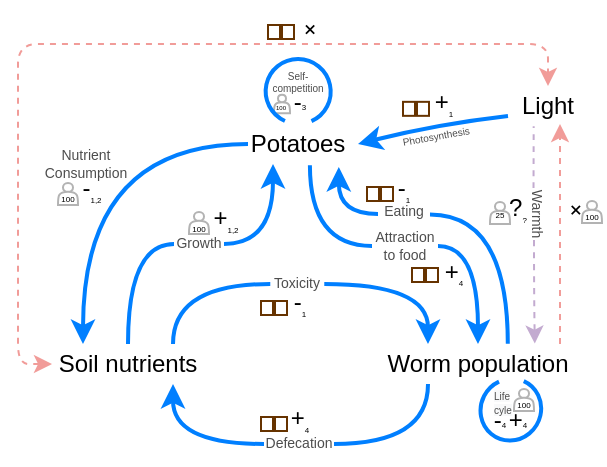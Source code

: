 <mxfile version="13.5.8" type="device"><diagram id="OpW7mURstg65_GHHhpdu" name="Page-1"><mxGraphModel dx="391" dy="231" grid="1" gridSize="10" guides="1" tooltips="1" connect="1" arrows="1" fold="1" page="1" pageScale="1" pageWidth="850" pageHeight="1100" math="0" shadow="0"><root><mxCell id="0"/><mxCell id="1" parent="0"/><mxCell id="hKVIvJN-QkQKPW52g4FX-75" value="" style="verticalLabelPosition=bottom;verticalAlign=top;html=1;shape=mxgraph.basic.arc;startAngle=0.234;endAngle=0.1;rotation=-60;strokeColor=#007FFF;strokeWidth=2;" vertex="1" parent="1"><mxGeometry x="390.81" y="247.8" width="31.23" height="30" as="geometry"/></mxCell><mxCell id="hKVIvJN-QkQKPW52g4FX-64" value="&lt;p style=&quot;line-height: 50%; font-size: 3px;&quot;&gt;&lt;font style=&quot;font-size: 3px; line-height: 33%;&quot;&gt;100&lt;/font&gt;&lt;/p&gt;" style="shape=actor;whiteSpace=wrap;html=1;rounded=0;glass=0;strokeWidth=1;fontSize=3;strokeColor=#B3B3B3;fillColor=none;spacing=2;spacingTop=4;spacingLeft=-1;" vertex="1" parent="1"><mxGeometry x="288" y="105.39" width="8" height="9.22" as="geometry"/></mxCell><mxCell id="hKVIvJN-QkQKPW52g4FX-20" value="" style="verticalLabelPosition=bottom;verticalAlign=top;html=1;shape=mxgraph.basic.arc;startAngle=0.234;endAngle=0.1;rotation=120;strokeColor=#007FFF;strokeWidth=2;" vertex="1" parent="1"><mxGeometry x="283.91" y="87.44" width="32.36" height="32.56" as="geometry"/></mxCell><mxCell id="hKVIvJN-QkQKPW52g4FX-7" style="edgeStyle=orthogonalEdgeStyle;curved=1;orthogonalLoop=1;jettySize=auto;html=1;entryX=0.25;entryY=0;entryDx=0;entryDy=0;strokeColor=#007FFF;strokeWidth=2;exitX=0;exitY=0.5;exitDx=0;exitDy=0;" edge="1" parent="1" source="hKVIvJN-QkQKPW52g4FX-1" target="hKVIvJN-QkQKPW52g4FX-3"><mxGeometry relative="1" as="geometry"><mxPoint x="250" y="130" as="sourcePoint"/><Array as="points"><mxPoint x="193" y="130"/></Array></mxGeometry></mxCell><mxCell id="hKVIvJN-QkQKPW52g4FX-13" style="edgeStyle=orthogonalEdgeStyle;curved=1;orthogonalLoop=1;jettySize=auto;html=1;exitX=1;exitY=0.5;exitDx=0;exitDy=0;entryX=0.5;entryY=0;entryDx=0;entryDy=0;strokeColor=#007FFF;strokeWidth=2;" edge="1" parent="1" source="hKVIvJN-QkQKPW52g4FX-35" target="hKVIvJN-QkQKPW52g4FX-4"><mxGeometry relative="1" as="geometry"><Array as="points"><mxPoint x="390" y="181"/></Array></mxGeometry></mxCell><mxCell id="hKVIvJN-QkQKPW52g4FX-36" style="edgeStyle=orthogonalEdgeStyle;orthogonalLoop=1;jettySize=auto;html=1;exitX=0.619;exitY=1.033;exitDx=0;exitDy=0;entryX=0;entryY=0.5;entryDx=0;entryDy=0;startArrow=none;startFill=0;strokeWidth=2;fontSize=7;fontColor=#4D4D4D;curved=1;strokeColor=#007FFF;endArrow=none;endFill=0;exitPerimeter=0;" edge="1" parent="1" source="hKVIvJN-QkQKPW52g4FX-1" target="hKVIvJN-QkQKPW52g4FX-35"><mxGeometry relative="1" as="geometry"/></mxCell><mxCell id="hKVIvJN-QkQKPW52g4FX-68" style="edgeStyle=orthogonalEdgeStyle;curved=1;orthogonalLoop=1;jettySize=auto;html=1;entryX=0.629;entryY=-0.008;entryDx=0;entryDy=0;entryPerimeter=0;startArrow=none;startFill=0;endArrow=none;endFill=0;strokeColor=#007FFF;strokeWidth=2;fontSize=3;fontColor=#4D4D4D;exitX=1;exitY=0.75;exitDx=0;exitDy=0;" edge="1" parent="1" source="hKVIvJN-QkQKPW52g4FX-69"><mxGeometry relative="1" as="geometry"><mxPoint x="321.55" y="140.66" as="sourcePoint"/><mxPoint x="404.9" y="229.84" as="targetPoint"/><Array as="points"><mxPoint x="405" y="165"/></Array></mxGeometry></mxCell><mxCell id="hKVIvJN-QkQKPW52g4FX-1" value="Potatoes" style="text;html=1;strokeColor=none;fillColor=none;align=center;verticalAlign=middle;whiteSpace=wrap;rounded=0;" vertex="1" parent="1"><mxGeometry x="275" y="120" width="50" height="20" as="geometry"/></mxCell><mxCell id="hKVIvJN-QkQKPW52g4FX-2" value="Light" style="text;html=1;strokeColor=none;fillColor=none;align=center;verticalAlign=middle;whiteSpace=wrap;rounded=0;" vertex="1" parent="1"><mxGeometry x="405" y="101" width="40" height="20" as="geometry"/></mxCell><mxCell id="hKVIvJN-QkQKPW52g4FX-8" style="edgeStyle=orthogonalEdgeStyle;curved=1;orthogonalLoop=1;jettySize=auto;html=1;exitX=1;exitY=0.5;exitDx=0;exitDy=0;entryX=0.25;entryY=1;entryDx=0;entryDy=0;strokeColor=#007FFF;strokeWidth=2;" edge="1" parent="1" source="hKVIvJN-QkQKPW52g4FX-54" target="hKVIvJN-QkQKPW52g4FX-1"><mxGeometry relative="1" as="geometry"><Array as="points"><mxPoint x="288" y="180"/></Array></mxGeometry></mxCell><mxCell id="hKVIvJN-QkQKPW52g4FX-9" style="edgeStyle=orthogonalEdgeStyle;curved=1;orthogonalLoop=1;jettySize=auto;html=1;exitX=1;exitY=0.5;exitDx=0;exitDy=0;entryX=0.25;entryY=0;entryDx=0;entryDy=0;strokeColor=#007FFF;strokeWidth=2;" edge="1" parent="1" source="hKVIvJN-QkQKPW52g4FX-40" target="hKVIvJN-QkQKPW52g4FX-4"><mxGeometry relative="1" as="geometry"><Array as="points"><mxPoint x="365" y="200"/></Array></mxGeometry></mxCell><mxCell id="hKVIvJN-QkQKPW52g4FX-27" style="edgeStyle=orthogonalEdgeStyle;orthogonalLoop=1;jettySize=auto;html=1;exitX=0;exitY=0.5;exitDx=0;exitDy=0;strokeWidth=1;rounded=1;dashed=1;strokeColor=#F19C99;startArrow=classic;startFill=1;entryX=0.5;entryY=0;entryDx=0;entryDy=0;" edge="1" parent="1" target="hKVIvJN-QkQKPW52g4FX-2"><mxGeometry relative="1" as="geometry"><mxPoint x="177" y="240" as="sourcePoint"/><mxPoint x="412" y="100" as="targetPoint"/><Array as="points"><mxPoint x="160" y="240"/><mxPoint x="160" y="80"/><mxPoint x="425" y="80"/></Array></mxGeometry></mxCell><mxCell id="hKVIvJN-QkQKPW52g4FX-41" style="edgeStyle=orthogonalEdgeStyle;curved=1;orthogonalLoop=1;jettySize=auto;html=1;exitX=0.75;exitY=0;exitDx=0;exitDy=0;entryX=0;entryY=0.5;entryDx=0;entryDy=0;startArrow=none;startFill=0;endArrow=none;endFill=0;strokeColor=#007FFF;strokeWidth=2;fontSize=7;fontColor=#4D4D4D;" edge="1" parent="1" source="hKVIvJN-QkQKPW52g4FX-3" target="hKVIvJN-QkQKPW52g4FX-40"><mxGeometry relative="1" as="geometry"/></mxCell><mxCell id="hKVIvJN-QkQKPW52g4FX-3" value="Soil nutrients" style="text;html=1;strokeColor=none;fillColor=none;align=center;verticalAlign=middle;whiteSpace=wrap;rounded=0;" vertex="1" parent="1"><mxGeometry x="170" y="230" width="90" height="20" as="geometry"/></mxCell><mxCell id="hKVIvJN-QkQKPW52g4FX-10" style="edgeStyle=orthogonalEdgeStyle;curved=1;orthogonalLoop=1;jettySize=auto;html=1;exitX=0;exitY=0.5;exitDx=0;exitDy=0;entryX=0.75;entryY=1;entryDx=0;entryDy=0;strokeColor=#007FFF;strokeWidth=2;" edge="1" parent="1" source="hKVIvJN-QkQKPW52g4FX-37" target="hKVIvJN-QkQKPW52g4FX-3"><mxGeometry relative="1" as="geometry"><Array as="points"/></mxGeometry></mxCell><mxCell id="hKVIvJN-QkQKPW52g4FX-28" style="edgeStyle=orthogonalEdgeStyle;rounded=1;orthogonalLoop=1;jettySize=auto;html=1;dashed=1;strokeWidth=1;strokeColor=#F19C99;exitX=0.75;exitY=0;exitDx=0;exitDy=0;" edge="1" parent="1"><mxGeometry relative="1" as="geometry"><mxPoint x="431" y="230" as="sourcePoint"/><mxPoint x="431" y="120" as="targetPoint"/><Array as="points"><mxPoint x="431" y="190"/><mxPoint x="431" y="190"/></Array></mxGeometry></mxCell><mxCell id="hKVIvJN-QkQKPW52g4FX-39" style="edgeStyle=orthogonalEdgeStyle;curved=1;orthogonalLoop=1;jettySize=auto;html=1;exitX=0.25;exitY=1;exitDx=0;exitDy=0;entryX=1;entryY=0.5;entryDx=0;entryDy=0;startArrow=none;startFill=0;endArrow=none;endFill=0;strokeColor=#007FFF;strokeWidth=2;fontSize=7;fontColor=#4D4D4D;" edge="1" parent="1" source="hKVIvJN-QkQKPW52g4FX-4" target="hKVIvJN-QkQKPW52g4FX-37"><mxGeometry relative="1" as="geometry"/></mxCell><mxCell id="hKVIvJN-QkQKPW52g4FX-4" value="Worm population" style="text;html=1;strokeColor=none;fillColor=none;align=center;verticalAlign=middle;whiteSpace=wrap;rounded=0;" vertex="1" parent="1"><mxGeometry x="340" y="230" width="100" height="20" as="geometry"/></mxCell><mxCell id="hKVIvJN-QkQKPW52g4FX-5" value="" style="endArrow=classic;html=1;exitX=0;exitY=0.75;exitDx=0;exitDy=0;curved=1;strokeWidth=2;strokeColor=#007FFF;" edge="1" parent="1" source="hKVIvJN-QkQKPW52g4FX-2"><mxGeometry width="50" height="50" relative="1" as="geometry"><mxPoint x="270" y="860" as="sourcePoint"/><mxPoint x="330" y="130" as="targetPoint"/><Array as="points"><mxPoint x="370" y="120"/></Array></mxGeometry></mxCell><mxCell id="hKVIvJN-QkQKPW52g4FX-14" value="-&lt;sub style=&quot;font-size: 4px&quot;&gt;1,2&lt;/sub&gt;" style="text;html=1;strokeColor=none;fillColor=none;align=center;verticalAlign=middle;whiteSpace=wrap;rounded=0;" vertex="1" parent="1"><mxGeometry x="187" y="143" width="20" height="20" as="geometry"/></mxCell><mxCell id="hKVIvJN-QkQKPW52g4FX-15" value="-&lt;span style=&quot;font-size: 4px&quot;&gt;3&lt;/span&gt;" style="text;html=1;strokeColor=none;fillColor=none;align=center;verticalAlign=middle;whiteSpace=wrap;rounded=0;" vertex="1" parent="1"><mxGeometry x="290.64" y="99" width="20" height="20" as="geometry"/></mxCell><mxCell id="hKVIvJN-QkQKPW52g4FX-21" value="+&lt;sub style=&quot;font-size: 4px&quot;&gt;1,2&lt;/sub&gt;" style="text;html=1;strokeColor=none;fillColor=none;align=center;verticalAlign=middle;whiteSpace=wrap;rounded=0;" vertex="1" parent="1"><mxGeometry x="254" y="158" width="20" height="20" as="geometry"/></mxCell><mxCell id="hKVIvJN-QkQKPW52g4FX-22" value="+&lt;sub style=&quot;font-size: 4px&quot;&gt;4&lt;/sub&gt;" style="text;html=1;strokeColor=none;fillColor=none;align=center;verticalAlign=middle;whiteSpace=wrap;rounded=0;" vertex="1" parent="1"><mxGeometry x="291" y="258" width="20" height="20" as="geometry"/></mxCell><mxCell id="hKVIvJN-QkQKPW52g4FX-23" value="-&lt;sub style=&quot;font-size: 4px&quot;&gt;1&lt;/sub&gt;" style="text;html=1;strokeColor=none;fillColor=none;align=center;verticalAlign=middle;whiteSpace=wrap;rounded=0;" vertex="1" parent="1"><mxGeometry x="291" y="200" width="20" height="20" as="geometry"/></mxCell><mxCell id="hKVIvJN-QkQKPW52g4FX-24" value="+&lt;sub style=&quot;font-size: 4px&quot;&gt;1&lt;/sub&gt;" style="text;html=1;strokeColor=none;fillColor=none;align=center;verticalAlign=middle;whiteSpace=wrap;rounded=0;" vertex="1" parent="1"><mxGeometry x="363" y="100.42" width="20" height="20" as="geometry"/></mxCell><mxCell id="hKVIvJN-QkQKPW52g4FX-25" value="+&lt;font size=&quot;1&quot;&gt;&lt;sub style=&quot;font-size: 4px&quot;&gt;4&lt;/sub&gt;&lt;/font&gt;" style="text;html=1;strokeColor=none;fillColor=none;align=center;verticalAlign=middle;whiteSpace=wrap;rounded=0;" vertex="1" parent="1"><mxGeometry x="368" y="184" width="20" height="20" as="geometry"/></mxCell><mxCell id="hKVIvJN-QkQKPW52g4FX-29" value="+" style="text;html=1;strokeColor=none;fillColor=none;align=center;verticalAlign=middle;whiteSpace=wrap;rounded=0;rotation=45;" vertex="1" parent="1"><mxGeometry x="296.27" y="63" width="20" height="20" as="geometry"/></mxCell><mxCell id="hKVIvJN-QkQKPW52g4FX-30" value="+" style="text;html=1;strokeColor=none;fillColor=none;align=center;verticalAlign=middle;whiteSpace=wrap;rounded=0;rotation=45;" vertex="1" parent="1"><mxGeometry x="429" y="153" width="20" height="20" as="geometry"/></mxCell><mxCell id="hKVIvJN-QkQKPW52g4FX-33" value="?&lt;sub style=&quot;font-size: 4px&quot;&gt;?&lt;/sub&gt;" style="text;html=1;strokeColor=none;fillColor=none;align=center;verticalAlign=middle;whiteSpace=wrap;rounded=0;" vertex="1" parent="1"><mxGeometry x="400" y="153" width="20" height="20" as="geometry"/></mxCell><mxCell id="hKVIvJN-QkQKPW52g4FX-35" value="Attraction&lt;br&gt;to food" style="text;html=1;strokeColor=none;fillColor=none;align=center;verticalAlign=middle;whiteSpace=wrap;rounded=0;fontSize=7;fontColor=#4D4D4D;" vertex="1" parent="1"><mxGeometry x="337" y="171" width="33" height="20" as="geometry"/></mxCell><mxCell id="hKVIvJN-QkQKPW52g4FX-37" value="Defecation" style="text;html=1;strokeColor=none;fillColor=none;align=center;verticalAlign=middle;whiteSpace=wrap;rounded=0;fontSize=7;fontColor=#4D4D4D;" vertex="1" parent="1"><mxGeometry x="283" y="270" width="35" height="20" as="geometry"/></mxCell><mxCell id="hKVIvJN-QkQKPW52g4FX-40" value="Toxicity" style="text;html=1;strokeColor=none;fillColor=none;align=center;verticalAlign=middle;whiteSpace=wrap;rounded=0;fontSize=7;fontColor=#4D4D4D;" vertex="1" parent="1"><mxGeometry x="286.14" y="190" width="27" height="20" as="geometry"/></mxCell><mxCell id="hKVIvJN-QkQKPW52g4FX-44" style="edgeStyle=orthogonalEdgeStyle;curved=1;orthogonalLoop=1;jettySize=auto;html=1;exitX=1;exitY=0.5;exitDx=0;exitDy=0;entryX=0.624;entryY=-0.01;entryDx=0;entryDy=0;entryPerimeter=0;startArrow=none;startFill=0;endArrow=classic;endFill=1;strokeWidth=1;fontSize=7;fontColor=#4D4D4D;strokeColor=#C3ABD0;dashed=1;" edge="1" parent="1"><mxGeometry relative="1" as="geometry"><mxPoint x="418" y="178" as="sourcePoint"/><mxPoint x="418.4" y="229.8" as="targetPoint"/><Array as="points"><mxPoint x="418" y="204"/><mxPoint x="418" y="204"/></Array></mxGeometry></mxCell><mxCell id="hKVIvJN-QkQKPW52g4FX-45" style="edgeStyle=orthogonalEdgeStyle;curved=1;orthogonalLoop=1;jettySize=auto;html=1;exitX=0;exitY=0.724;exitDx=0;exitDy=0;entryX=0.321;entryY=1.007;entryDx=0;entryDy=0;entryPerimeter=0;dashed=1;startArrow=none;startFill=0;endArrow=none;endFill=0;strokeColor=#C3ABD0;strokeWidth=1;fontSize=7;fontColor=#4D4D4D;exitPerimeter=0;" edge="1" parent="1" source="hKVIvJN-QkQKPW52g4FX-42" target="hKVIvJN-QkQKPW52g4FX-2"><mxGeometry relative="1" as="geometry"/></mxCell><mxCell id="hKVIvJN-QkQKPW52g4FX-42" value="Warmth" style="text;html=1;strokeColor=none;fillColor=none;align=center;verticalAlign=middle;whiteSpace=wrap;rounded=0;fontSize=7;fontColor=#4D4D4D;rotation=90;spacingTop=2;" vertex="1" parent="1"><mxGeometry x="407" y="160" width="26" height="10" as="geometry"/></mxCell><mxCell id="hKVIvJN-QkQKPW52g4FX-46" value="Photosynthesis" style="text;html=1;strokeColor=none;fillColor=none;align=center;verticalAlign=middle;whiteSpace=wrap;rounded=0;fontSize=5;fontColor=#4D4D4D;rotation=-10;" vertex="1" parent="1"><mxGeometry x="354" y="115.42" width="30" height="20" as="geometry"/></mxCell><mxCell id="hKVIvJN-QkQKPW52g4FX-47" value="Self-competition" style="text;html=1;strokeColor=none;fillColor=none;align=center;verticalAlign=middle;whiteSpace=wrap;rounded=0;fontSize=5;fontColor=#4D4D4D;rotation=0;arcSize=0;glass=0;" vertex="1" parent="1"><mxGeometry x="285.0" y="88.42" width="30.17" height="20" as="geometry"/></mxCell><mxCell id="hKVIvJN-QkQKPW52g4FX-48" value="Nutrient&lt;br&gt;Consumption" style="text;html=1;strokeColor=none;fillColor=none;align=center;verticalAlign=middle;whiteSpace=wrap;rounded=0;fontSize=7;fontColor=#4D4D4D;rotation=0;" vertex="1" parent="1"><mxGeometry x="173" y="135.42" width="42" height="10" as="geometry"/></mxCell><mxCell id="hKVIvJN-QkQKPW52g4FX-54" value="Growth" style="text;html=1;strokeColor=none;fillColor=none;align=center;verticalAlign=middle;whiteSpace=wrap;rounded=0;fontSize=7;fontColor=#4D4D4D;rotation=0;" vertex="1" parent="1"><mxGeometry x="238" y="175" width="25" height="10" as="geometry"/></mxCell><mxCell id="hKVIvJN-QkQKPW52g4FX-55" style="edgeStyle=orthogonalEdgeStyle;curved=1;orthogonalLoop=1;jettySize=auto;html=1;exitX=0.5;exitY=0;exitDx=0;exitDy=0;entryX=0;entryY=0.5;entryDx=0;entryDy=0;strokeColor=#007FFF;strokeWidth=2;endArrow=none;endFill=0;" edge="1" parent="1" source="hKVIvJN-QkQKPW52g4FX-3" target="hKVIvJN-QkQKPW52g4FX-54"><mxGeometry relative="1" as="geometry"><mxPoint x="215" y="230" as="sourcePoint"/><mxPoint x="287.5" y="140" as="targetPoint"/></mxGeometry></mxCell><mxCell id="hKVIvJN-QkQKPW52g4FX-57" value="&lt;p style=&quot;line-height: 50%&quot;&gt;&lt;font style=&quot;font-size: 4px ; line-height: 33%&quot;&gt;25&lt;/font&gt;&lt;/p&gt;" style="shape=actor;whiteSpace=wrap;html=1;rounded=0;glass=0;strokeWidth=1;fontSize=5;strokeColor=#B3B3B3;fillColor=none;spacing=2;spacingTop=1;" vertex="1" parent="1"><mxGeometry x="396" y="159" width="10" height="11" as="geometry"/></mxCell><mxCell id="hKVIvJN-QkQKPW52g4FX-58" value="" style="shape=process;whiteSpace=wrap;html=1;backgroundOutline=1;rounded=0;glass=0;strokeWidth=1;fillColor=none;gradientColor=none;fontSize=5;fontColor=#4D4D4D;size=0.5;strokeColor=#663300;" vertex="1" parent="1"><mxGeometry x="281.5" y="208.5" width="13" height="7" as="geometry"/></mxCell><mxCell id="hKVIvJN-QkQKPW52g4FX-60" value="" style="shape=process;whiteSpace=wrap;html=1;backgroundOutline=1;rounded=0;glass=0;strokeWidth=1;fillColor=none;gradientColor=none;fontSize=5;fontColor=#4D4D4D;size=0.5;strokeColor=#663300;" vertex="1" parent="1"><mxGeometry x="281.5" y="266.5" width="13" height="7" as="geometry"/></mxCell><mxCell id="hKVIvJN-QkQKPW52g4FX-61" value="" style="shape=process;whiteSpace=wrap;html=1;backgroundOutline=1;rounded=0;glass=0;strokeWidth=1;fillColor=none;gradientColor=none;fontSize=5;fontColor=#4D4D4D;size=0.5;strokeColor=#663300;" vertex="1" parent="1"><mxGeometry x="357" y="192" width="13" height="7" as="geometry"/></mxCell><mxCell id="hKVIvJN-QkQKPW52g4FX-62" value="&lt;p style=&quot;line-height: 50%; font-size: 4px;&quot;&gt;&lt;font style=&quot;font-size: 4px; line-height: 33%;&quot;&gt;100&lt;/font&gt;&lt;/p&gt;" style="shape=actor;whiteSpace=wrap;html=1;rounded=0;glass=0;strokeWidth=1;fontSize=4;strokeColor=#B3B3B3;fillColor=none;spacing=2;spacingTop=4;" vertex="1" parent="1"><mxGeometry x="180" y="149.5" width="10" height="11" as="geometry"/></mxCell><mxCell id="hKVIvJN-QkQKPW52g4FX-63" value="&lt;p style=&quot;line-height: 50%; font-size: 4px;&quot;&gt;&lt;font style=&quot;font-size: 4px ; line-height: 33%&quot;&gt;100&lt;/font&gt;&lt;/p&gt;" style="shape=actor;whiteSpace=wrap;html=1;rounded=0;glass=0;strokeWidth=1;fontSize=4;strokeColor=#B3B3B3;fillColor=none;spacing=2;spacingTop=4;spacingLeft=-1;" vertex="1" parent="1"><mxGeometry x="245.5" y="164" width="10" height="11" as="geometry"/></mxCell><mxCell id="hKVIvJN-QkQKPW52g4FX-65" value="" style="shape=process;whiteSpace=wrap;html=1;backgroundOutline=1;rounded=0;glass=0;strokeWidth=1;fillColor=none;gradientColor=none;fontSize=5;fontColor=#4D4D4D;size=0.5;strokeColor=#663300;" vertex="1" parent="1"><mxGeometry x="352.5" y="108.92" width="13" height="7" as="geometry"/></mxCell><mxCell id="hKVIvJN-QkQKPW52g4FX-66" value="" style="shape=process;whiteSpace=wrap;html=1;backgroundOutline=1;rounded=0;glass=0;strokeWidth=1;fillColor=none;gradientColor=none;fontSize=5;fontColor=#4D4D4D;size=0.5;strokeColor=#663300;" vertex="1" parent="1"><mxGeometry x="285" y="70.5" width="13" height="7" as="geometry"/></mxCell><mxCell id="hKVIvJN-QkQKPW52g4FX-67" value="&lt;p style=&quot;line-height: 50%; font-size: 4px;&quot;&gt;&lt;font style=&quot;font-size: 4px; line-height: 33%;&quot;&gt;100&lt;/font&gt;&lt;/p&gt;" style="shape=actor;whiteSpace=wrap;html=1;rounded=0;glass=0;strokeWidth=1;fontSize=4;strokeColor=#B3B3B3;fillColor=none;spacing=2;spacingTop=4;" vertex="1" parent="1"><mxGeometry x="442" y="158.5" width="10" height="11" as="geometry"/></mxCell><mxCell id="hKVIvJN-QkQKPW52g4FX-69" value="Eating" style="text;html=1;strokeColor=none;fillColor=none;align=center;verticalAlign=middle;whiteSpace=wrap;rounded=0;fontSize=7;fontColor=#4D4D4D;" vertex="1" parent="1"><mxGeometry x="340" y="160" width="26" height="7" as="geometry"/></mxCell><mxCell id="hKVIvJN-QkQKPW52g4FX-70" style="edgeStyle=orthogonalEdgeStyle;curved=1;orthogonalLoop=1;jettySize=auto;html=1;startArrow=classic;startFill=1;endArrow=none;endFill=0;strokeColor=#007FFF;strokeWidth=2;fontSize=3;fontColor=#4D4D4D;exitX=0.908;exitY=1.075;exitDx=0;exitDy=0;exitPerimeter=0;" edge="1" parent="1" source="hKVIvJN-QkQKPW52g4FX-1"><mxGeometry relative="1" as="geometry"><mxPoint x="322" y="140.0" as="sourcePoint"/><mxPoint x="340" y="165" as="targetPoint"/><Array as="points"><mxPoint x="320" y="165"/><mxPoint x="340" y="165"/></Array></mxGeometry></mxCell><mxCell id="hKVIvJN-QkQKPW52g4FX-72" value="-&lt;sub style=&quot;font-size: 4px&quot;&gt;1&lt;/sub&gt;" style="text;html=1;strokeColor=none;fillColor=none;align=center;verticalAlign=middle;whiteSpace=wrap;rounded=0;" vertex="1" parent="1"><mxGeometry x="343" y="143" width="20" height="20" as="geometry"/></mxCell><mxCell id="hKVIvJN-QkQKPW52g4FX-73" value="" style="shape=process;whiteSpace=wrap;html=1;backgroundOutline=1;rounded=0;glass=0;strokeWidth=1;fillColor=none;gradientColor=none;fontSize=5;fontColor=#4D4D4D;size=0.5;strokeColor=#663300;" vertex="1" parent="1"><mxGeometry x="334.5" y="151.5" width="13" height="7" as="geometry"/></mxCell><mxCell id="hKVIvJN-QkQKPW52g4FX-76" value="&lt;span style=&quot;color: rgb(77 , 77 , 77) ; font-family: &amp;#34;helvetica&amp;#34; ; font-size: 5px ; font-style: normal ; font-weight: 400 ; letter-spacing: normal ; text-align: center ; text-indent: 0px ; text-transform: none ; word-spacing: 0px ; background-color: rgb(248 , 249 , 250) ; display: inline ; float: none&quot;&gt;Life&lt;br&gt;cyle&lt;br&gt;&lt;/span&gt;" style="text;whiteSpace=wrap;html=1;fontSize=3;fontColor=#4D4D4D;spacing=0;" vertex="1" parent="1"><mxGeometry x="398.04" y="247.8" width="20" height="10" as="geometry"/></mxCell><mxCell id="hKVIvJN-QkQKPW52g4FX-77" value="-&lt;span style=&quot;font-size: 4px&quot;&gt;4&lt;/span&gt;" style="text;html=1;strokeColor=none;fillColor=none;align=center;verticalAlign=middle;whiteSpace=wrap;rounded=0;" vertex="1" parent="1"><mxGeometry x="391" y="258" width="20" height="20" as="geometry"/></mxCell><mxCell id="hKVIvJN-QkQKPW52g4FX-78" value="+&lt;span style=&quot;font-size: 4px&quot;&gt;4&lt;/span&gt;" style="text;html=1;strokeColor=none;fillColor=none;align=center;verticalAlign=middle;whiteSpace=wrap;rounded=0;" vertex="1" parent="1"><mxGeometry x="400" y="257.8" width="20" height="20" as="geometry"/></mxCell><mxCell id="hKVIvJN-QkQKPW52g4FX-79" value="&lt;p style=&quot;line-height: 50%; font-size: 4px;&quot;&gt;&lt;font style=&quot;font-size: 4px; line-height: 33%;&quot;&gt;100&lt;/font&gt;&lt;/p&gt;" style="shape=actor;whiteSpace=wrap;html=1;rounded=0;glass=0;strokeWidth=1;fontSize=4;strokeColor=#B3B3B3;fillColor=none;spacing=2;spacingTop=4;" vertex="1" parent="1"><mxGeometry x="408" y="252.5" width="10" height="11" as="geometry"/></mxCell></root></mxGraphModel></diagram></mxfile>